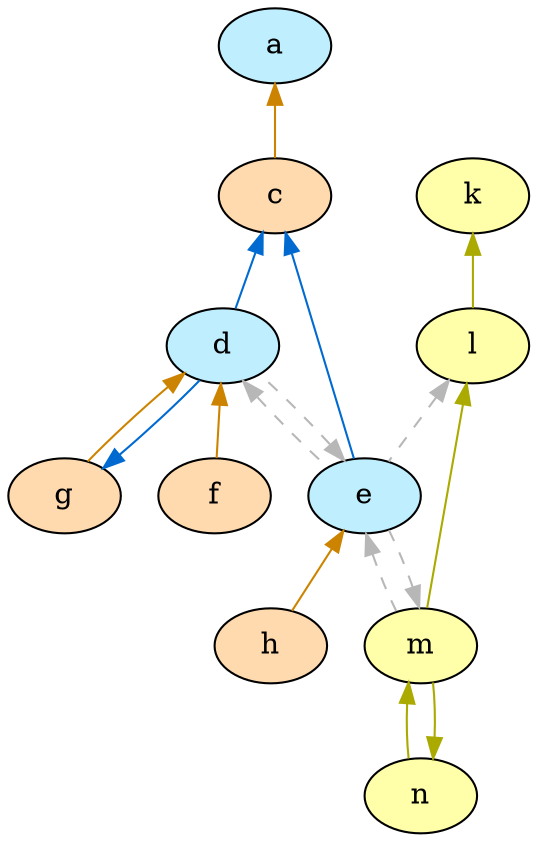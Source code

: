 strict digraph "" {
	a	[fillcolor="#bfefff",
		style=filled];
	c	[fillcolor="#ffdaaf",
		style=filled];
	a -> c	[color="#cc8400",
		dir=back];
	d	[fillcolor="#bfefff",
		style=filled];
	c -> d	[color="#006ad1",
		dir=back];
	e	[fillcolor="#bfefff",
		style=filled];
	c -> e	[color="#006ad1",
		dir=back];
	d -> e	[color="#b7b7b7",
		dir=back,
		style=dashed];
	f	[fillcolor="#ffdaaf",
		style=filled];
	d -> f	[color="#cc8400",
		dir=back];
	g	[fillcolor="#ffdaaf",
		style=filled];
	d -> g	[color="#cc8400",
		dir=back];
	e -> d	[color="#b7b7b7",
		dir=back,
		style=dashed];
	m	[fillcolor="#FFFFAA",
		style=filled];
	e -> m	[color="#b7b7b7",
		dir=back,
		style=dashed];
	h	[fillcolor="#ffdaaf",
		style=filled];
	e -> h	[color="#cc8400",
		dir=back];
	g -> d	[color="#006ad1",
		dir=back];
	m -> e	[color="#b7b7b7",
		dir=back,
		style=dashed];
	n	[fillcolor="#FFFFAA",
		style=filled];
	m -> n	[color="#AAAA00",
		dir=back];
	k	[fillcolor="#FFFFAA",
		style=filled];
	l	[fillcolor="#FFFFAA",
		style=filled];
	k -> l	[color="#AAAA00",
		dir=back];
	l -> e	[color="#b7b7b7",
		dir=back,
		style=dashed];
	l -> m	[color="#AAAA00",
		dir=back];
	n -> m	[color="#AAAA00",
		dir=back];
}
